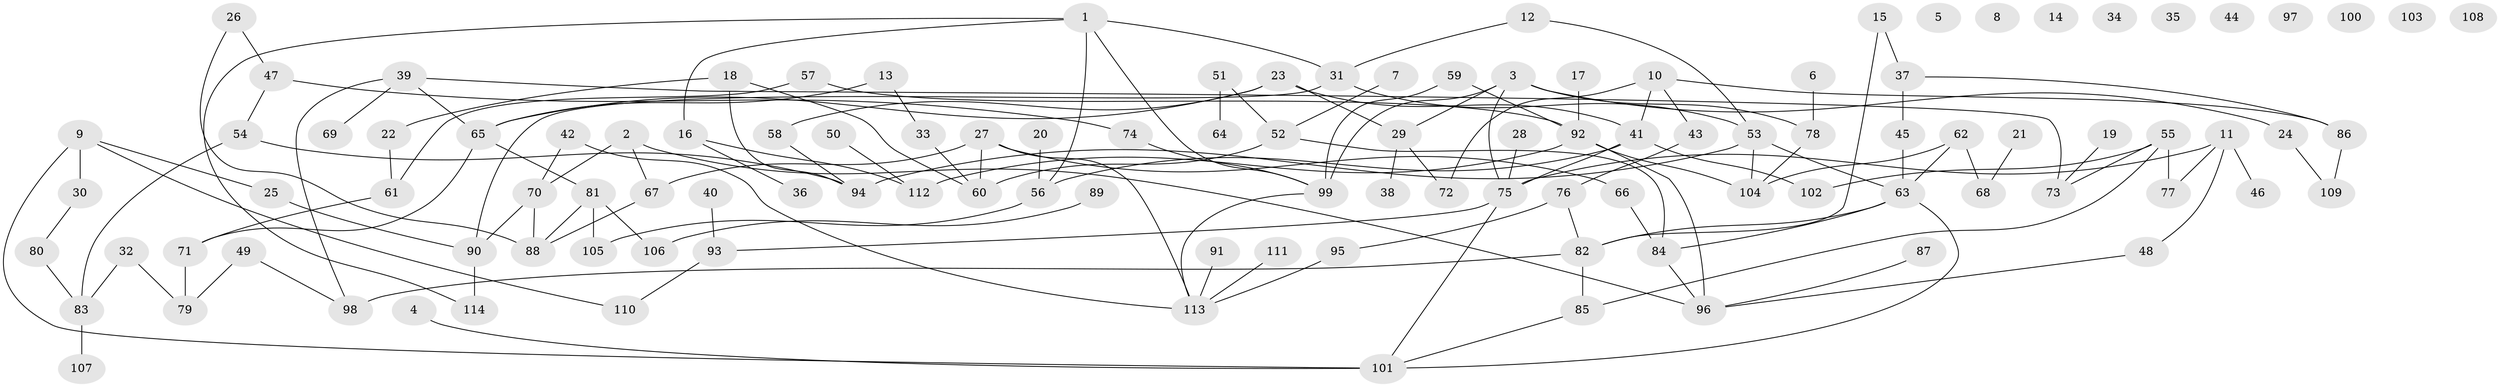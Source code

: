 // Generated by graph-tools (version 1.1) at 2025/00/03/09/25 03:00:49]
// undirected, 114 vertices, 145 edges
graph export_dot {
graph [start="1"]
  node [color=gray90,style=filled];
  1;
  2;
  3;
  4;
  5;
  6;
  7;
  8;
  9;
  10;
  11;
  12;
  13;
  14;
  15;
  16;
  17;
  18;
  19;
  20;
  21;
  22;
  23;
  24;
  25;
  26;
  27;
  28;
  29;
  30;
  31;
  32;
  33;
  34;
  35;
  36;
  37;
  38;
  39;
  40;
  41;
  42;
  43;
  44;
  45;
  46;
  47;
  48;
  49;
  50;
  51;
  52;
  53;
  54;
  55;
  56;
  57;
  58;
  59;
  60;
  61;
  62;
  63;
  64;
  65;
  66;
  67;
  68;
  69;
  70;
  71;
  72;
  73;
  74;
  75;
  76;
  77;
  78;
  79;
  80;
  81;
  82;
  83;
  84;
  85;
  86;
  87;
  88;
  89;
  90;
  91;
  92;
  93;
  94;
  95;
  96;
  97;
  98;
  99;
  100;
  101;
  102;
  103;
  104;
  105;
  106;
  107;
  108;
  109;
  110;
  111;
  112;
  113;
  114;
  1 -- 16;
  1 -- 31;
  1 -- 56;
  1 -- 99;
  1 -- 114;
  2 -- 67;
  2 -- 70;
  2 -- 96;
  3 -- 24;
  3 -- 29;
  3 -- 75;
  3 -- 78;
  3 -- 99;
  4 -- 101;
  6 -- 78;
  7 -- 52;
  9 -- 25;
  9 -- 30;
  9 -- 101;
  9 -- 110;
  10 -- 41;
  10 -- 43;
  10 -- 72;
  10 -- 86;
  11 -- 46;
  11 -- 48;
  11 -- 75;
  11 -- 77;
  12 -- 31;
  12 -- 53;
  13 -- 33;
  13 -- 65;
  15 -- 37;
  15 -- 82;
  16 -- 36;
  16 -- 112;
  17 -- 92;
  18 -- 22;
  18 -- 60;
  18 -- 94;
  19 -- 73;
  20 -- 56;
  21 -- 68;
  22 -- 61;
  23 -- 29;
  23 -- 41;
  23 -- 58;
  23 -- 65;
  24 -- 109;
  25 -- 90;
  26 -- 47;
  26 -- 88;
  27 -- 60;
  27 -- 66;
  27 -- 67;
  27 -- 113;
  28 -- 75;
  29 -- 38;
  29 -- 72;
  30 -- 80;
  31 -- 53;
  31 -- 90;
  32 -- 79;
  32 -- 83;
  33 -- 60;
  37 -- 45;
  37 -- 86;
  39 -- 65;
  39 -- 69;
  39 -- 73;
  39 -- 98;
  40 -- 93;
  41 -- 56;
  41 -- 75;
  41 -- 102;
  42 -- 70;
  42 -- 113;
  43 -- 76;
  45 -- 63;
  47 -- 54;
  47 -- 74;
  48 -- 96;
  49 -- 79;
  49 -- 98;
  50 -- 112;
  51 -- 52;
  51 -- 64;
  52 -- 60;
  52 -- 84;
  53 -- 63;
  53 -- 94;
  53 -- 104;
  54 -- 83;
  54 -- 94;
  55 -- 73;
  55 -- 77;
  55 -- 85;
  55 -- 102;
  56 -- 105;
  57 -- 61;
  57 -- 92;
  58 -- 94;
  59 -- 92;
  59 -- 99;
  61 -- 71;
  62 -- 63;
  62 -- 68;
  62 -- 104;
  63 -- 82;
  63 -- 84;
  63 -- 101;
  65 -- 71;
  65 -- 81;
  66 -- 84;
  67 -- 88;
  70 -- 88;
  70 -- 90;
  71 -- 79;
  74 -- 99;
  75 -- 93;
  75 -- 101;
  76 -- 82;
  76 -- 95;
  78 -- 104;
  80 -- 83;
  81 -- 88;
  81 -- 105;
  81 -- 106;
  82 -- 85;
  82 -- 98;
  83 -- 107;
  84 -- 96;
  85 -- 101;
  86 -- 109;
  87 -- 96;
  89 -- 106;
  90 -- 114;
  91 -- 113;
  92 -- 96;
  92 -- 104;
  92 -- 112;
  93 -- 110;
  95 -- 113;
  99 -- 113;
  111 -- 113;
}
